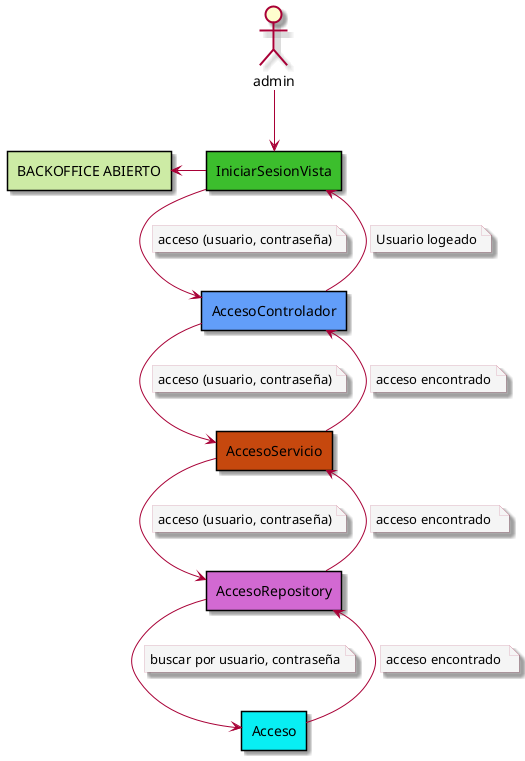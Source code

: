 @startuml login

skin rose
skinparam {
    NoteBorderThickness 0
    NoteBackgroundColor #whiteSmoke
    RectangleBackgroundColor #whiteSmoke
    ArchimateBackgroundColor #whiteSmoke
}

actor admin
rectangle #3CBE2D IniciarSesionVista
rectangle #629EF9 AccesoControlador
rectangle #C6480E AccesoServicio
rectangle #D269D2 AccesoRepository
rectangle #08EFF3 Acceso
rectangle #CDEBA5 "BACKOFFICE ABIERTO" as OpenDashboard

admin --> IniciarSesionVista

IniciarSesionVista --> AccesoControlador
note on link 
    acceso (usuario, contraseña)
end note

AccesoControlador -right-> AccesoServicio
note on link 
    acceso (usuario, contraseña)
end note


AccesoServicio -right-> AccesoRepository
note on link 
    acceso (usuario, contraseña)
end note


AccesoRepository -right-> Acceso 
note on link 
    buscar por usuario, contraseña
end note

Acceso --> AccesoRepository
note on link 
    acceso encontrado 
end note

AccesoRepository --> AccesoServicio
note on link 
    acceso encontrado 
end note

AccesoServicio --> AccesoControlador
note on link 
    acceso encontrado
end note

AccesoControlador --> IniciarSesionVista
note on link 
    Usuario logeado
end note

IniciarSesionVista -left-> OpenDashboard

@enduml
